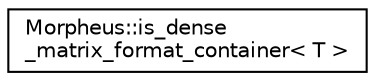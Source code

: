 digraph "Graphical Class Hierarchy"
{
 // LATEX_PDF_SIZE
  edge [fontname="Helvetica",fontsize="10",labelfontname="Helvetica",labelfontsize="10"];
  node [fontname="Helvetica",fontsize="10",shape=record];
  rankdir="LR";
  Node0 [label="Morpheus::is_dense\l_matrix_format_container\< T \>",height=0.2,width=0.4,color="black", fillcolor="white", style="filled",URL="$classMorpheus_1_1is__dense__matrix__format__container.html",tooltip="Checks if the given type T is a valid Dense Matrix Format Container i.e is valid matrix container and..."];
}
